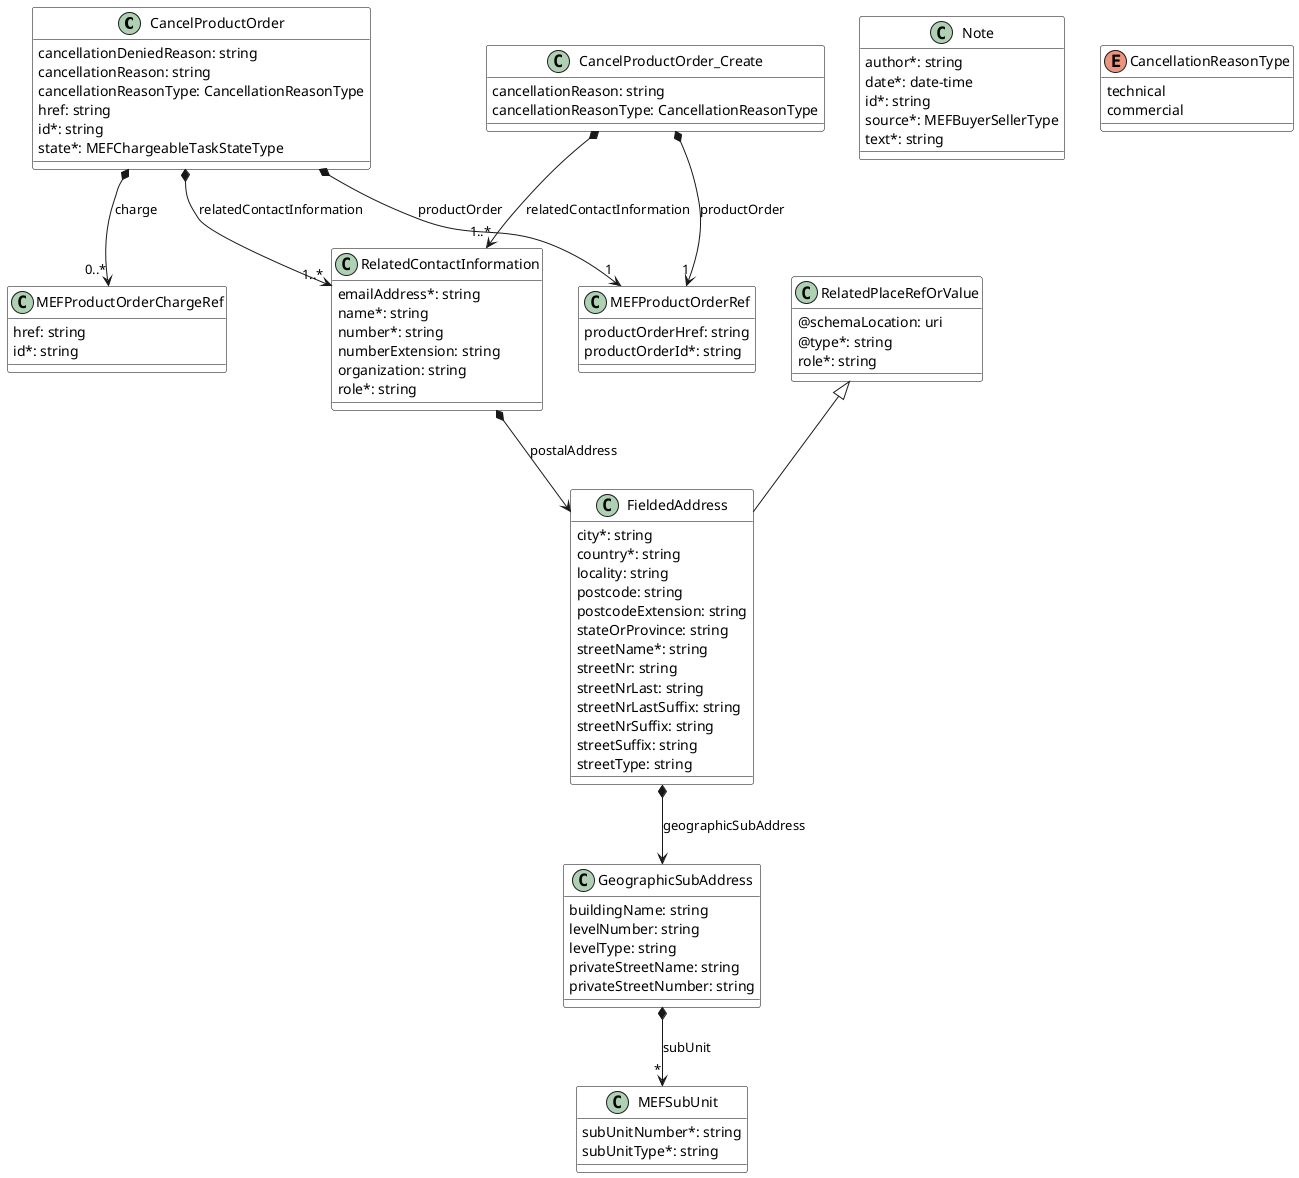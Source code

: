 @startuml
skinparam {
    ClassBackgroundColor White
    ClassBorderColor Black
}

class CancelProductOrder {

    cancellationDeniedReason: string
    cancellationReason: string
    cancellationReasonType: CancellationReasonType
    href: string
    id*: string
    state*: MEFChargeableTaskStateType
}

CancelProductOrder *-->"0..*" MEFProductOrderChargeRef : charge
CancelProductOrder *-->"1" MEFProductOrderRef : productOrder
CancelProductOrder *-->"1..*" RelatedContactInformation : relatedContactInformation

class MEFProductOrderChargeRef {

    href: string
    id*: string
}


class CancelProductOrder_Create {

    cancellationReason: string
    cancellationReasonType: CancellationReasonType
}

CancelProductOrder_Create *-->"1" MEFProductOrderRef : productOrder
CancelProductOrder_Create *-->"1..*" RelatedContactInformation : relatedContactInformation


class FieldedAddress {

    city*: string
    country*: string
    locality: string
    postcode: string
    postcodeExtension: string
    stateOrProvince: string
    streetName*: string
    streetNr: string
    streetNrLast: string
    streetNrLastSuffix: string
    streetNrSuffix: string
    streetSuffix: string
    streetType: string
}
RelatedPlaceRefOrValue <|-- FieldedAddress

FieldedAddress *--> GeographicSubAddress : geographicSubAddress



class GeographicSubAddress {

    buildingName: string
    levelNumber: string
    levelType: string
    privateStreetName: string
    privateStreetNumber: string
}

GeographicSubAddress *-->"*" MEFSubUnit : subUnit



class Note {

    author*: string
    date*: date-time
    id*: string
    source*: MEFBuyerSellerType
    text*: string
}


class MEFProductOrderRef {

    productOrderHref: string
    productOrderId*: string
}



class MEFSubUnit {

    subUnitNumber*: string
    subUnitType*: string
}



class RelatedPlaceRefOrValue {

    @schemaLocation: uri
    @type*: string
    role*: string
}



class RelatedContactInformation {

    emailAddress*: string
    name*: string
    number*: string
    numberExtension: string
    organization: string
    role*: string
}

RelatedContactInformation *--> FieldedAddress : postalAddress

enum CancellationReasonType {

    technical
    commercial
}

@enduml
